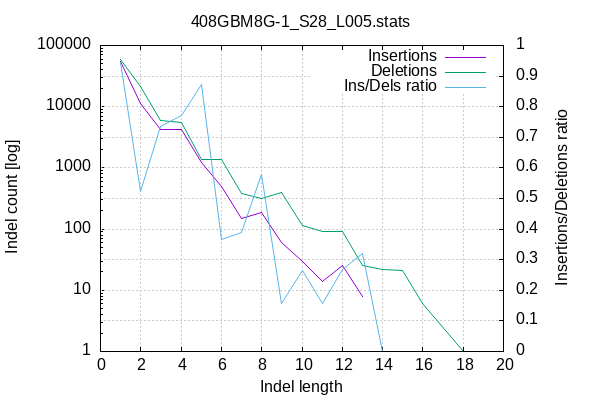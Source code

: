 
        set terminal png size 600,400 truecolor
        set output "408GBM8G-1_S28_L005-indel-dist.png"
        set grid xtics ytics y2tics back lc rgb "#cccccc"
        set style line 1 linetype 1  linecolor rgb "red"
        set style line 2 linetype 2  linecolor rgb "black"
        set style line 3 linetype 3  linecolor rgb "green"
        set style increment user
        set ylabel "Indel count [log]"
        set xlabel "Indel length"
        set y2label "Insertions/Deletions ratio"
        set log y
        set y2tics nomirror
        set ytics nomirror
        set title "408GBM8G-1_S28_L005.stats" noenhanced
        plot '-' w l ti 'Insertions', '-' w l ti 'Deletions', '-' axes x1y2 w l ti "Ins/Dels ratio"
    1	55579
2	11083
3	4320
4	4261
5	1208
6	500
7	150
8	184
9	61
10	30
11	14
12	25
13	8
14	0
15	0
16	0
18	0
20	0
end
1	58872
2	21222
3	5876
4	5536
5	1383
6	1370
7	385
8	319
9	391
10	114
11	90
12	93
13	25
14	22
15	21
16	6
18	1
20	1
end
1	0.944065
2	0.522241
3	0.735194
4	0.769689
5	0.873463
6	0.364964
7	0.389610
8	0.576803
9	0.156010
10	0.263158
11	0.155556
12	0.268817
13	0.320000
14	0.000000
15	0.000000
16	0.000000
18	0.000000
20	0.000000
end
